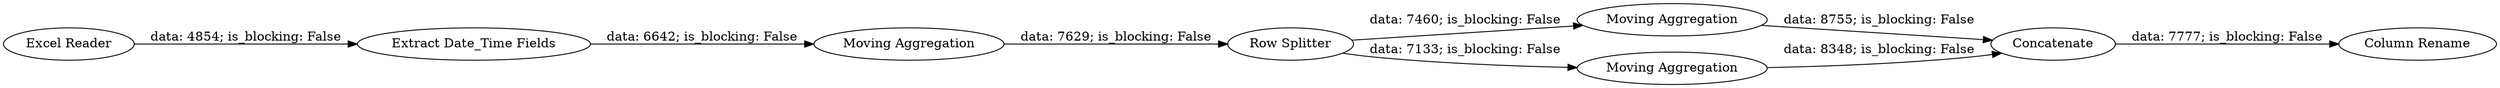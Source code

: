 digraph {
	"-8905714154632286489_29" [label="Moving Aggregation"]
	"-8905714154632286489_1" [label="Excel Reader"]
	"-8905714154632286489_31" [label="Column Rename"]
	"-8905714154632286489_27" [label="Moving Aggregation"]
	"-8905714154632286489_30" [label=Concatenate]
	"-8905714154632286489_22" [label="Row Splitter"]
	"-8905714154632286489_21" [label="Extract Date_Time Fields"]
	"-8905714154632286489_20" [label="Moving Aggregation"]
	"-8905714154632286489_29" -> "-8905714154632286489_30" [label="data: 8755; is_blocking: False"]
	"-8905714154632286489_22" -> "-8905714154632286489_29" [label="data: 7460; is_blocking: False"]
	"-8905714154632286489_27" -> "-8905714154632286489_30" [label="data: 8348; is_blocking: False"]
	"-8905714154632286489_1" -> "-8905714154632286489_21" [label="data: 4854; is_blocking: False"]
	"-8905714154632286489_20" -> "-8905714154632286489_22" [label="data: 7629; is_blocking: False"]
	"-8905714154632286489_21" -> "-8905714154632286489_20" [label="data: 6642; is_blocking: False"]
	"-8905714154632286489_22" -> "-8905714154632286489_27" [label="data: 7133; is_blocking: False"]
	"-8905714154632286489_30" -> "-8905714154632286489_31" [label="data: 7777; is_blocking: False"]
	rankdir=LR
}
